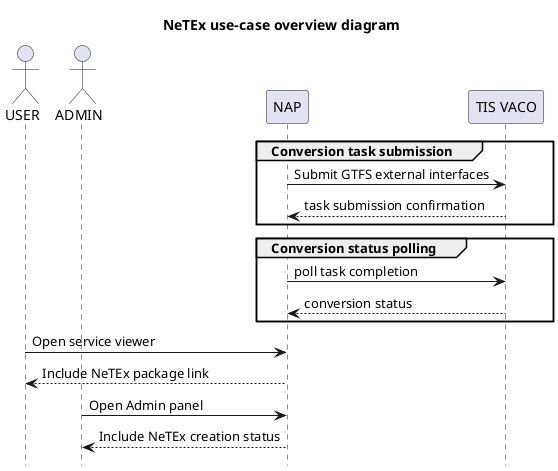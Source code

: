 @startuml
title NeTEx use-case overview diagram
'autonumber
hide footbox

actor "USER" as USER
actor "ADMIN" as ADMIN
participant "NAP" as NAP
participant "TIS VACO" as CONVERTER

group Conversion task submission
NAP->CONVERTER : Submit GTFS external interfaces
CONVERTER-->NAP: task submission confirmation
end

group Conversion status polling
NAP->CONVERTER : poll task completion
CONVERTER-->NAP: conversion status
end

USER->NAP : Open service viewer
return  Include NeTEx package link

ADMIN -> NAP : Open Admin panel
return Include NeTEx creation status

@enduml
